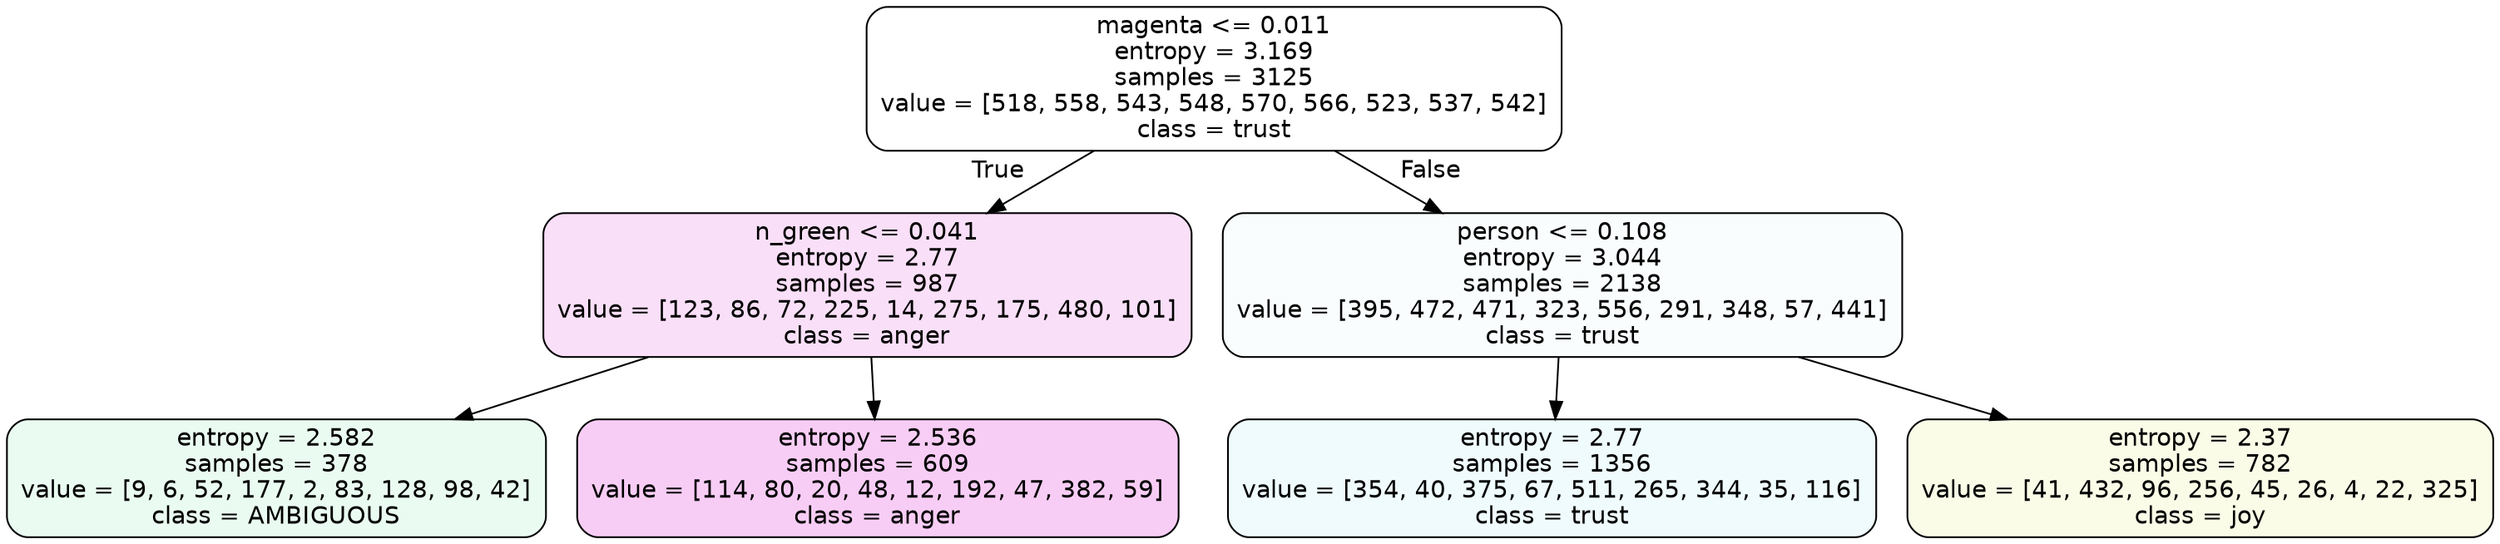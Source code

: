 digraph Tree {
node [shape=box, style="filled, rounded", color="black", fontname=helvetica] ;
edge [fontname=helvetica] ;
0 [label="magenta <= 0.011\nentropy = 3.169\nsamples = 3125\nvalue = [518, 558, 543, 548, 570, 566, 523, 537, 542]\nclass = trust", fillcolor="#39d7e500"] ;
1 [label="n_green <= 0.041\nentropy = 2.77\nsamples = 987\nvalue = [123, 86, 72, 225, 14, 275, 175, 480, 101]\nclass = anger", fillcolor="#e539d729"] ;
0 -> 1 [labeldistance=2.5, labelangle=45, headlabel="True"] ;
2 [label="entropy = 2.582\nsamples = 378\nvalue = [9, 6, 52, 177, 2, 83, 128, 98, 42]\nclass = AMBIGUOUS", fillcolor="#39e5811b"] ;
1 -> 2 ;
3 [label="entropy = 2.536\nsamples = 609\nvalue = [114, 80, 20, 48, 12, 192, 47, 382, 59]\nclass = anger", fillcolor="#e539d740"] ;
1 -> 3 ;
4 [label="person <= 0.108\nentropy = 3.044\nsamples = 2138\nvalue = [395, 472, 471, 323, 556, 291, 348, 57, 441]\nclass = trust", fillcolor="#39d7e507"] ;
0 -> 4 [labeldistance=2.5, labelangle=-45, headlabel="False"] ;
5 [label="entropy = 2.77\nsamples = 1356\nvalue = [354, 40, 375, 67, 511, 265, 344, 35, 116]\nclass = trust", fillcolor="#39d7e514"] ;
4 -> 5 ;
6 [label="entropy = 2.37\nsamples = 782\nvalue = [41, 432, 96, 256, 45, 26, 4, 22, 325]\nclass = joy", fillcolor="#d7e5391e"] ;
4 -> 6 ;
}